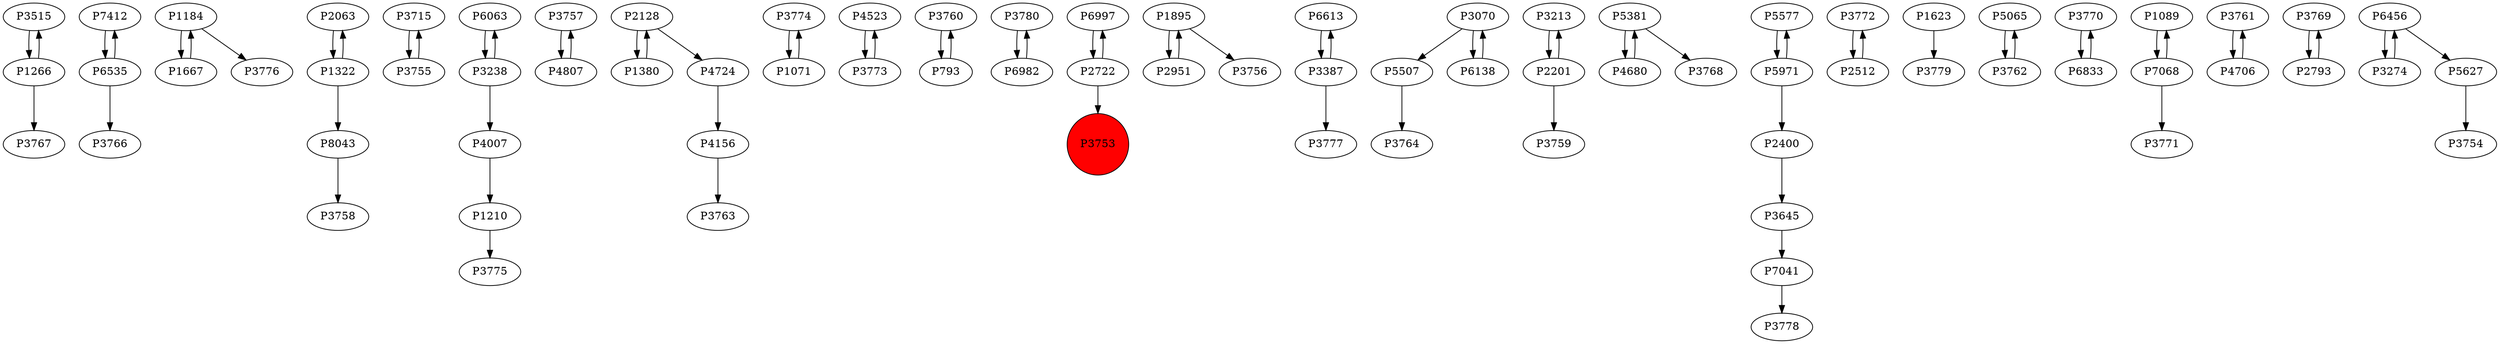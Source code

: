 digraph {
	P3515 -> P1266
	P7412 -> P6535
	P1184 -> P1667
	P1184 -> P3776
	P2063 -> P1322
	P3715 -> P3755
	P6535 -> P3766
	P6063 -> P3238
	P3757 -> P4807
	P1667 -> P1184
	P3238 -> P6063
	P4007 -> P1210
	P2128 -> P1380
	P3774 -> P1071
	P1322 -> P8043
	P4523 -> P3773
	P1266 -> P3515
	P3760 -> P793
	P3780 -> P6982
	P6997 -> P2722
	P1380 -> P2128
	P1895 -> P2951
	P3773 -> P4523
	P6613 -> P3387
	P5507 -> P3764
	P3213 -> P2201
	P5381 -> P4680
	P1071 -> P3774
	P5577 -> P5971
	P3387 -> P3777
	P3772 -> P2512
	P5381 -> P3768
	P1210 -> P3775
	P3645 -> P7041
	P1623 -> P3779
	P4807 -> P3757
	P6982 -> P3780
	P2951 -> P1895
	P2201 -> P3759
	P3755 -> P3715
	P5065 -> P3762
	P3238 -> P4007
	P5971 -> P2400
	P1322 -> P2063
	P3070 -> P5507
	P3762 -> P5065
	P3070 -> P6138
	P1266 -> P3767
	P3770 -> P6833
	P3387 -> P6613
	P1089 -> P7068
	P3761 -> P4706
	P7068 -> P1089
	P3769 -> P2793
	P5971 -> P5577
	P8043 -> P3758
	P6833 -> P3770
	P6456 -> P3274
	P2793 -> P3769
	P4680 -> P5381
	P4724 -> P4156
	P4156 -> P3763
	P793 -> P3760
	P6535 -> P7412
	P7068 -> P3771
	P2201 -> P3213
	P6456 -> P5627
	P2128 -> P4724
	P7041 -> P3778
	P2722 -> P3753
	P3274 -> P6456
	P4706 -> P3761
	P2722 -> P6997
	P2400 -> P3645
	P6138 -> P3070
	P2512 -> P3772
	P1895 -> P3756
	P5627 -> P3754
	P3753 [shape=circle]
	P3753 [style=filled]
	P3753 [fillcolor=red]
}